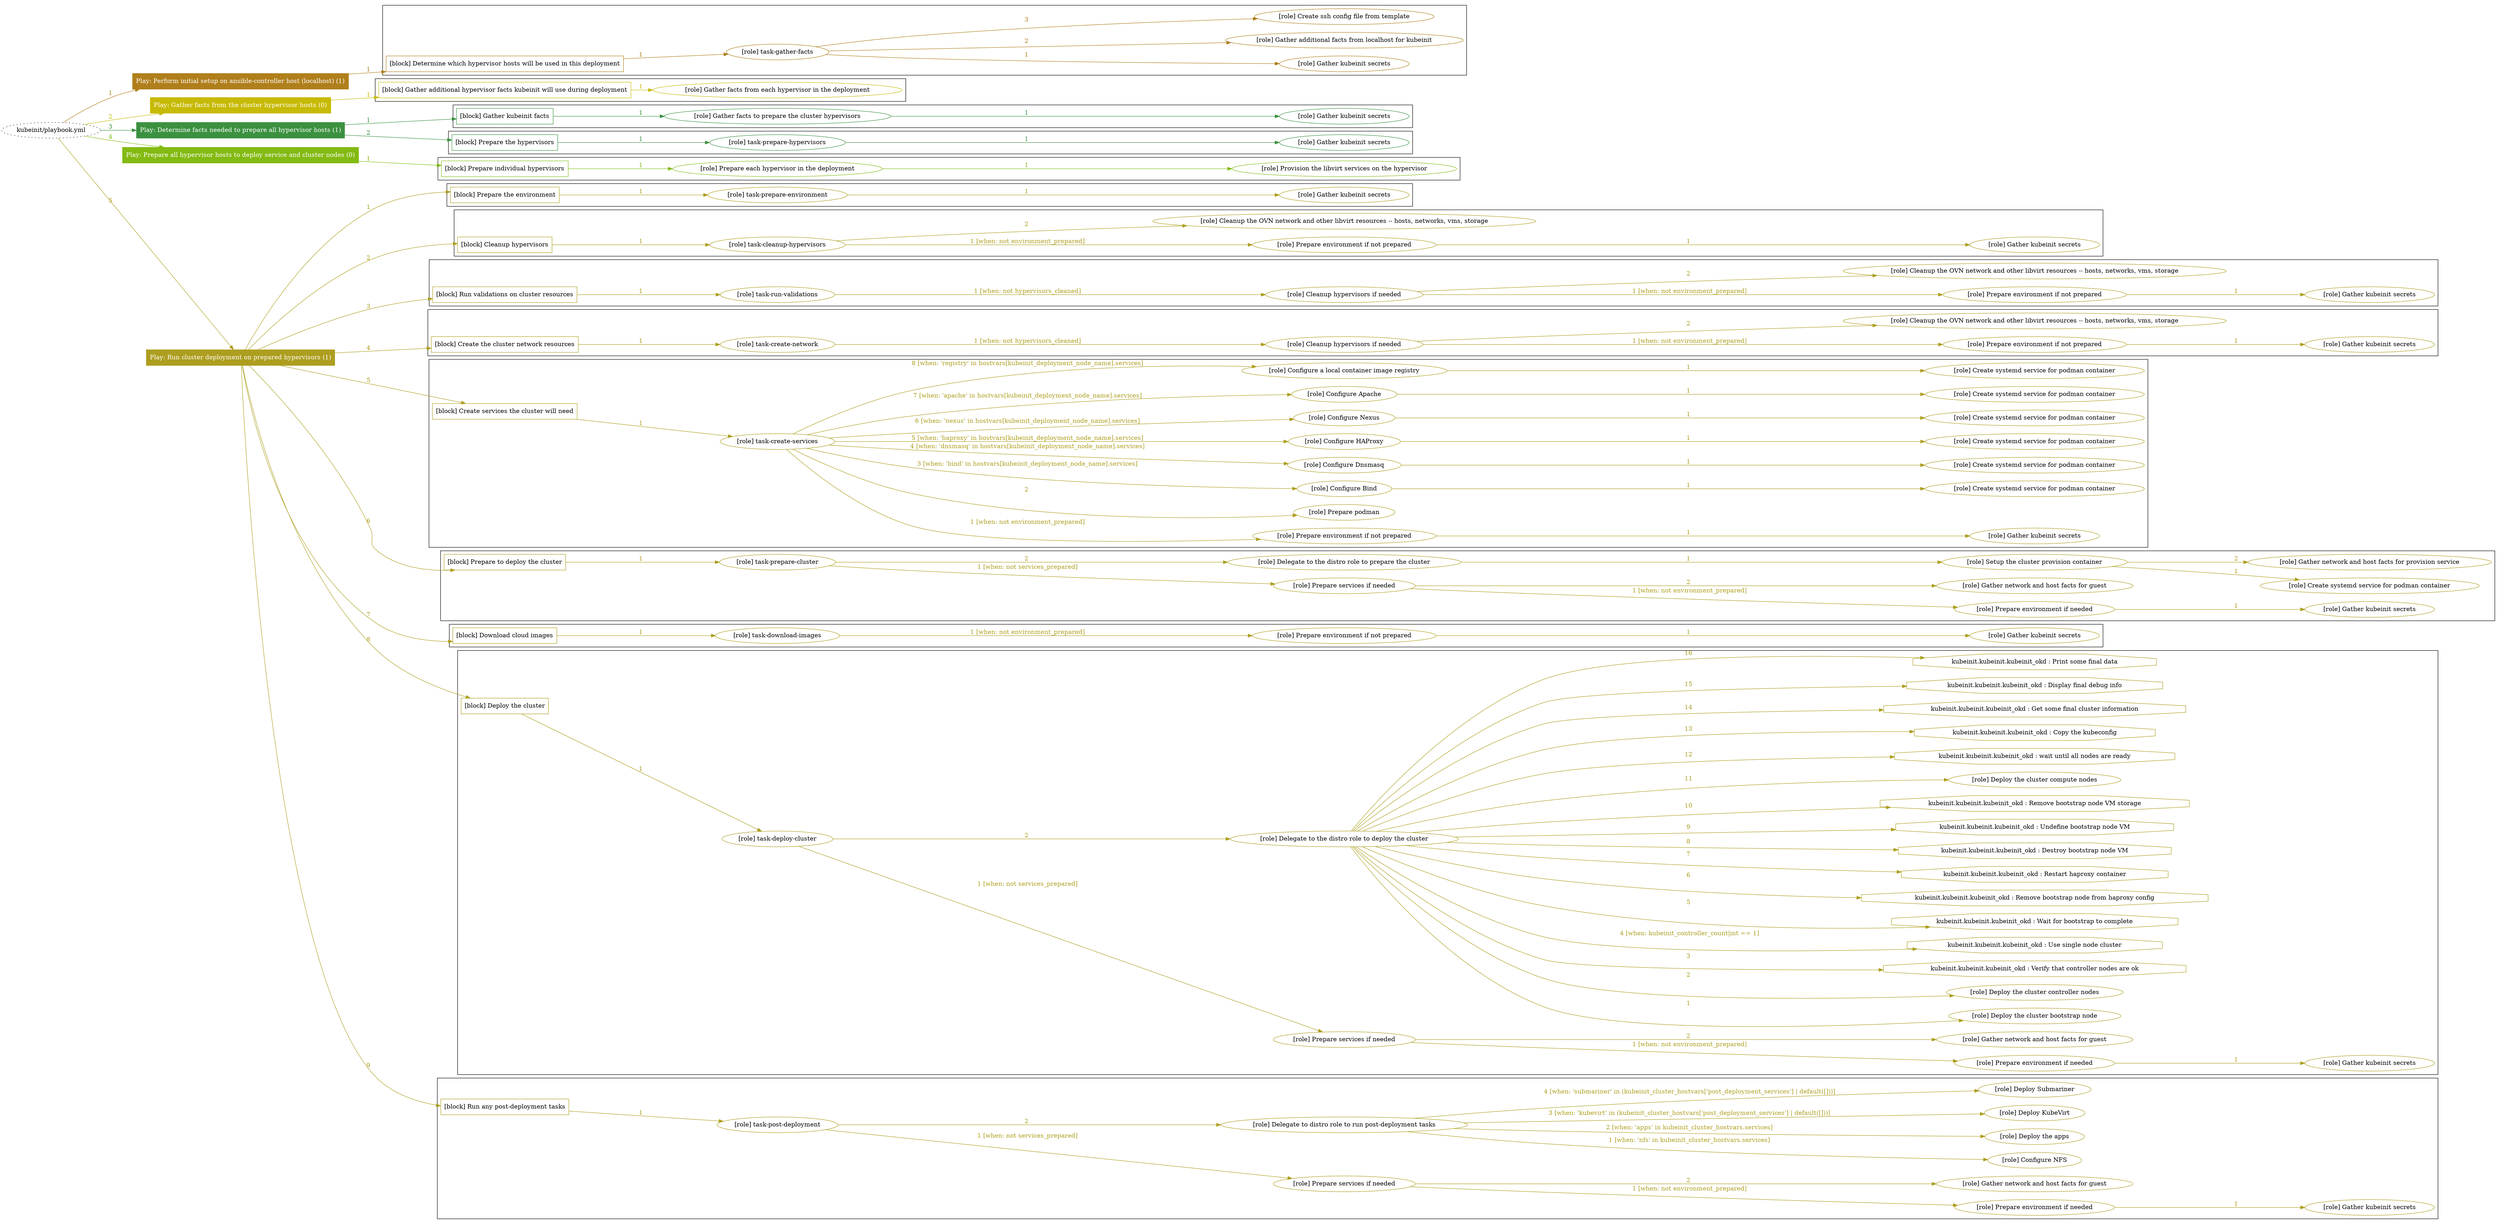 digraph {
	graph [concentrate=true ordering=in rankdir=LR ratio=fill]
	edge [esep=5 sep=10]
	"kubeinit/playbook.yml" [URL="/home/runner/work/kubeinit/kubeinit/kubeinit/playbook.yml" id=playbook_461f5d3c style=dotted]
	"kubeinit/playbook.yml" -> play_a4d8a224 [label="1 " color="#b07f1c" fontcolor="#b07f1c" id=edge_3ff03a58 labeltooltip="1 " tooltip="1 "]
	subgraph "Play: Perform initial setup on ansible-controller host (localhost) (1)" {
		play_a4d8a224 [label="Play: Perform initial setup on ansible-controller host (localhost) (1)" URL="/home/runner/work/kubeinit/kubeinit/kubeinit/playbook.yml" color="#b07f1c" fontcolor="#ffffff" id=play_a4d8a224 shape=box style=filled tooltip=localhost]
		play_a4d8a224 -> block_88eccb11 [label=1 color="#b07f1c" fontcolor="#b07f1c" id=edge_64c7312c labeltooltip=1 tooltip=1]
		subgraph cluster_block_88eccb11 {
			block_88eccb11 [label="[block] Determine which hypervisor hosts will be used in this deployment" URL="/home/runner/work/kubeinit/kubeinit/kubeinit/playbook.yml" color="#b07f1c" id=block_88eccb11 labeltooltip="Determine which hypervisor hosts will be used in this deployment" shape=box tooltip="Determine which hypervisor hosts will be used in this deployment"]
			block_88eccb11 -> role_6c376e50 [label="1 " color="#b07f1c" fontcolor="#b07f1c" id=edge_255980b1 labeltooltip="1 " tooltip="1 "]
			subgraph "task-gather-facts" {
				role_6c376e50 [label="[role] task-gather-facts" URL="/home/runner/work/kubeinit/kubeinit/kubeinit/playbook.yml" color="#b07f1c" id=role_6c376e50 tooltip="task-gather-facts"]
				role_6c376e50 -> role_556eb8bd [label="1 " color="#b07f1c" fontcolor="#b07f1c" id=edge_414ff0b5 labeltooltip="1 " tooltip="1 "]
				subgraph "Gather kubeinit secrets" {
					role_556eb8bd [label="[role] Gather kubeinit secrets" URL="/home/runner/.ansible/collections/ansible_collections/kubeinit/kubeinit/roles/kubeinit_prepare/tasks/build_hypervisors_group.yml" color="#b07f1c" id=role_556eb8bd tooltip="Gather kubeinit secrets"]
				}
				role_6c376e50 -> role_346a23bc [label="2 " color="#b07f1c" fontcolor="#b07f1c" id=edge_9a05416c labeltooltip="2 " tooltip="2 "]
				subgraph "Gather additional facts from localhost for kubeinit" {
					role_346a23bc [label="[role] Gather additional facts from localhost for kubeinit" URL="/home/runner/.ansible/collections/ansible_collections/kubeinit/kubeinit/roles/kubeinit_prepare/tasks/build_hypervisors_group.yml" color="#b07f1c" id=role_346a23bc tooltip="Gather additional facts from localhost for kubeinit"]
				}
				role_6c376e50 -> role_b3f0f8d2 [label="3 " color="#b07f1c" fontcolor="#b07f1c" id=edge_e70c3582 labeltooltip="3 " tooltip="3 "]
				subgraph "Create ssh config file from template" {
					role_b3f0f8d2 [label="[role] Create ssh config file from template" URL="/home/runner/.ansible/collections/ansible_collections/kubeinit/kubeinit/roles/kubeinit_prepare/tasks/build_hypervisors_group.yml" color="#b07f1c" id=role_b3f0f8d2 tooltip="Create ssh config file from template"]
				}
			}
		}
	}
	"kubeinit/playbook.yml" -> play_5a29ac24 [label="2 " color="#c7ba05" fontcolor="#c7ba05" id=edge_efead3b8 labeltooltip="2 " tooltip="2 "]
	subgraph "Play: Gather facts from the cluster hypervisor hosts (0)" {
		play_5a29ac24 [label="Play: Gather facts from the cluster hypervisor hosts (0)" URL="/home/runner/work/kubeinit/kubeinit/kubeinit/playbook.yml" color="#c7ba05" fontcolor="#ffffff" id=play_5a29ac24 shape=box style=filled tooltip="Play: Gather facts from the cluster hypervisor hosts (0)"]
		play_5a29ac24 -> block_ad444144 [label=1 color="#c7ba05" fontcolor="#c7ba05" id=edge_8a45e853 labeltooltip=1 tooltip=1]
		subgraph cluster_block_ad444144 {
			block_ad444144 [label="[block] Gather additional hypervisor facts kubeinit will use during deployment" URL="/home/runner/work/kubeinit/kubeinit/kubeinit/playbook.yml" color="#c7ba05" id=block_ad444144 labeltooltip="Gather additional hypervisor facts kubeinit will use during deployment" shape=box tooltip="Gather additional hypervisor facts kubeinit will use during deployment"]
			block_ad444144 -> role_46b9475b [label="1 " color="#c7ba05" fontcolor="#c7ba05" id=edge_f650d5a6 labeltooltip="1 " tooltip="1 "]
			subgraph "Gather facts from each hypervisor in the deployment" {
				role_46b9475b [label="[role] Gather facts from each hypervisor in the deployment" URL="/home/runner/work/kubeinit/kubeinit/kubeinit/playbook.yml" color="#c7ba05" id=role_46b9475b tooltip="Gather facts from each hypervisor in the deployment"]
			}
		}
	}
	"kubeinit/playbook.yml" -> play_4a801233 [label="3 " color="#3b9140" fontcolor="#3b9140" id=edge_f91e5d9f labeltooltip="3 " tooltip="3 "]
	subgraph "Play: Determine facts needed to prepare all hypervisor hosts (1)" {
		play_4a801233 [label="Play: Determine facts needed to prepare all hypervisor hosts (1)" URL="/home/runner/work/kubeinit/kubeinit/kubeinit/playbook.yml" color="#3b9140" fontcolor="#ffffff" id=play_4a801233 shape=box style=filled tooltip=localhost]
		play_4a801233 -> block_230e2cf9 [label=1 color="#3b9140" fontcolor="#3b9140" id=edge_7bfef733 labeltooltip=1 tooltip=1]
		subgraph cluster_block_230e2cf9 {
			block_230e2cf9 [label="[block] Gather kubeinit facts" URL="/home/runner/work/kubeinit/kubeinit/kubeinit/playbook.yml" color="#3b9140" id=block_230e2cf9 labeltooltip="Gather kubeinit facts" shape=box tooltip="Gather kubeinit facts"]
			block_230e2cf9 -> role_6fbcc22e [label="1 " color="#3b9140" fontcolor="#3b9140" id=edge_64cd33fd labeltooltip="1 " tooltip="1 "]
			subgraph "Gather facts to prepare the cluster hypervisors" {
				role_6fbcc22e [label="[role] Gather facts to prepare the cluster hypervisors" URL="/home/runner/work/kubeinit/kubeinit/kubeinit/playbook.yml" color="#3b9140" id=role_6fbcc22e tooltip="Gather facts to prepare the cluster hypervisors"]
				role_6fbcc22e -> role_46b5b55b [label="1 " color="#3b9140" fontcolor="#3b9140" id=edge_74a3f208 labeltooltip="1 " tooltip="1 "]
				subgraph "Gather kubeinit secrets" {
					role_46b5b55b [label="[role] Gather kubeinit secrets" URL="/home/runner/.ansible/collections/ansible_collections/kubeinit/kubeinit/roles/kubeinit_prepare/tasks/gather_kubeinit_facts.yml" color="#3b9140" id=role_46b5b55b tooltip="Gather kubeinit secrets"]
				}
			}
		}
		play_4a801233 -> block_361b6b8b [label=2 color="#3b9140" fontcolor="#3b9140" id=edge_c2db59ac labeltooltip=2 tooltip=2]
		subgraph cluster_block_361b6b8b {
			block_361b6b8b [label="[block] Prepare the hypervisors" URL="/home/runner/work/kubeinit/kubeinit/kubeinit/playbook.yml" color="#3b9140" id=block_361b6b8b labeltooltip="Prepare the hypervisors" shape=box tooltip="Prepare the hypervisors"]
			block_361b6b8b -> role_c9ee1247 [label="1 " color="#3b9140" fontcolor="#3b9140" id=edge_fe61b7a0 labeltooltip="1 " tooltip="1 "]
			subgraph "task-prepare-hypervisors" {
				role_c9ee1247 [label="[role] task-prepare-hypervisors" URL="/home/runner/work/kubeinit/kubeinit/kubeinit/playbook.yml" color="#3b9140" id=role_c9ee1247 tooltip="task-prepare-hypervisors"]
				role_c9ee1247 -> role_f4af7955 [label="1 " color="#3b9140" fontcolor="#3b9140" id=edge_d6045a90 labeltooltip="1 " tooltip="1 "]
				subgraph "Gather kubeinit secrets" {
					role_f4af7955 [label="[role] Gather kubeinit secrets" URL="/home/runner/.ansible/collections/ansible_collections/kubeinit/kubeinit/roles/kubeinit_prepare/tasks/gather_kubeinit_facts.yml" color="#3b9140" id=role_f4af7955 tooltip="Gather kubeinit secrets"]
				}
			}
		}
	}
	"kubeinit/playbook.yml" -> play_8ceb02ab [label="4 " color="#83ba12" fontcolor="#83ba12" id=edge_87adeb1a labeltooltip="4 " tooltip="4 "]
	subgraph "Play: Prepare all hypervisor hosts to deploy service and cluster nodes (0)" {
		play_8ceb02ab [label="Play: Prepare all hypervisor hosts to deploy service and cluster nodes (0)" URL="/home/runner/work/kubeinit/kubeinit/kubeinit/playbook.yml" color="#83ba12" fontcolor="#ffffff" id=play_8ceb02ab shape=box style=filled tooltip="Play: Prepare all hypervisor hosts to deploy service and cluster nodes (0)"]
		play_8ceb02ab -> block_c6a7770e [label=1 color="#83ba12" fontcolor="#83ba12" id=edge_7637eca4 labeltooltip=1 tooltip=1]
		subgraph cluster_block_c6a7770e {
			block_c6a7770e [label="[block] Prepare individual hypervisors" URL="/home/runner/work/kubeinit/kubeinit/kubeinit/playbook.yml" color="#83ba12" id=block_c6a7770e labeltooltip="Prepare individual hypervisors" shape=box tooltip="Prepare individual hypervisors"]
			block_c6a7770e -> role_c5d4e3f5 [label="1 " color="#83ba12" fontcolor="#83ba12" id=edge_f2753de9 labeltooltip="1 " tooltip="1 "]
			subgraph "Prepare each hypervisor in the deployment" {
				role_c5d4e3f5 [label="[role] Prepare each hypervisor in the deployment" URL="/home/runner/work/kubeinit/kubeinit/kubeinit/playbook.yml" color="#83ba12" id=role_c5d4e3f5 tooltip="Prepare each hypervisor in the deployment"]
				role_c5d4e3f5 -> role_38e77f56 [label="1 " color="#83ba12" fontcolor="#83ba12" id=edge_94d72b71 labeltooltip="1 " tooltip="1 "]
				subgraph "Provision the libvirt services on the hypervisor" {
					role_38e77f56 [label="[role] Provision the libvirt services on the hypervisor" URL="/home/runner/.ansible/collections/ansible_collections/kubeinit/kubeinit/roles/kubeinit_prepare/tasks/prepare_hypervisor.yml" color="#83ba12" id=role_38e77f56 tooltip="Provision the libvirt services on the hypervisor"]
				}
			}
		}
	}
	"kubeinit/playbook.yml" -> play_7e47e284 [label="5 " color="#ad9e1f" fontcolor="#ad9e1f" id=edge_dfdd2d95 labeltooltip="5 " tooltip="5 "]
	subgraph "Play: Run cluster deployment on prepared hypervisors (1)" {
		play_7e47e284 [label="Play: Run cluster deployment on prepared hypervisors (1)" URL="/home/runner/work/kubeinit/kubeinit/kubeinit/playbook.yml" color="#ad9e1f" fontcolor="#ffffff" id=play_7e47e284 shape=box style=filled tooltip=localhost]
		play_7e47e284 -> block_b3bb5fa7 [label=1 color="#ad9e1f" fontcolor="#ad9e1f" id=edge_38d9b2b8 labeltooltip=1 tooltip=1]
		subgraph cluster_block_b3bb5fa7 {
			block_b3bb5fa7 [label="[block] Prepare the environment" URL="/home/runner/work/kubeinit/kubeinit/kubeinit/playbook.yml" color="#ad9e1f" id=block_b3bb5fa7 labeltooltip="Prepare the environment" shape=box tooltip="Prepare the environment"]
			block_b3bb5fa7 -> role_01c49201 [label="1 " color="#ad9e1f" fontcolor="#ad9e1f" id=edge_078c3fa7 labeltooltip="1 " tooltip="1 "]
			subgraph "task-prepare-environment" {
				role_01c49201 [label="[role] task-prepare-environment" URL="/home/runner/work/kubeinit/kubeinit/kubeinit/playbook.yml" color="#ad9e1f" id=role_01c49201 tooltip="task-prepare-environment"]
				role_01c49201 -> role_b23f923c [label="1 " color="#ad9e1f" fontcolor="#ad9e1f" id=edge_44e5a6fb labeltooltip="1 " tooltip="1 "]
				subgraph "Gather kubeinit secrets" {
					role_b23f923c [label="[role] Gather kubeinit secrets" URL="/home/runner/.ansible/collections/ansible_collections/kubeinit/kubeinit/roles/kubeinit_prepare/tasks/gather_kubeinit_facts.yml" color="#ad9e1f" id=role_b23f923c tooltip="Gather kubeinit secrets"]
				}
			}
		}
		play_7e47e284 -> block_323f7d93 [label=2 color="#ad9e1f" fontcolor="#ad9e1f" id=edge_643c76ae labeltooltip=2 tooltip=2]
		subgraph cluster_block_323f7d93 {
			block_323f7d93 [label="[block] Cleanup hypervisors" URL="/home/runner/work/kubeinit/kubeinit/kubeinit/playbook.yml" color="#ad9e1f" id=block_323f7d93 labeltooltip="Cleanup hypervisors" shape=box tooltip="Cleanup hypervisors"]
			block_323f7d93 -> role_c8991bbb [label="1 " color="#ad9e1f" fontcolor="#ad9e1f" id=edge_e7a745b0 labeltooltip="1 " tooltip="1 "]
			subgraph "task-cleanup-hypervisors" {
				role_c8991bbb [label="[role] task-cleanup-hypervisors" URL="/home/runner/work/kubeinit/kubeinit/kubeinit/playbook.yml" color="#ad9e1f" id=role_c8991bbb tooltip="task-cleanup-hypervisors"]
				role_c8991bbb -> role_eef78071 [label="1 [when: not environment_prepared]" color="#ad9e1f" fontcolor="#ad9e1f" id=edge_3eaa21d0 labeltooltip="1 [when: not environment_prepared]" tooltip="1 [when: not environment_prepared]"]
				subgraph "Prepare environment if not prepared" {
					role_eef78071 [label="[role] Prepare environment if not prepared" URL="/home/runner/.ansible/collections/ansible_collections/kubeinit/kubeinit/roles/kubeinit_prepare/tasks/cleanup_hypervisors.yml" color="#ad9e1f" id=role_eef78071 tooltip="Prepare environment if not prepared"]
					role_eef78071 -> role_f5490519 [label="1 " color="#ad9e1f" fontcolor="#ad9e1f" id=edge_0a20800a labeltooltip="1 " tooltip="1 "]
					subgraph "Gather kubeinit secrets" {
						role_f5490519 [label="[role] Gather kubeinit secrets" URL="/home/runner/.ansible/collections/ansible_collections/kubeinit/kubeinit/roles/kubeinit_prepare/tasks/gather_kubeinit_facts.yml" color="#ad9e1f" id=role_f5490519 tooltip="Gather kubeinit secrets"]
					}
				}
				role_c8991bbb -> role_21fb80be [label="2 " color="#ad9e1f" fontcolor="#ad9e1f" id=edge_51879142 labeltooltip="2 " tooltip="2 "]
				subgraph "Cleanup the OVN network and other libvirt resources -- hosts, networks, vms, storage" {
					role_21fb80be [label="[role] Cleanup the OVN network and other libvirt resources -- hosts, networks, vms, storage" URL="/home/runner/.ansible/collections/ansible_collections/kubeinit/kubeinit/roles/kubeinit_prepare/tasks/cleanup_hypervisors.yml" color="#ad9e1f" id=role_21fb80be tooltip="Cleanup the OVN network and other libvirt resources -- hosts, networks, vms, storage"]
				}
			}
		}
		play_7e47e284 -> block_e5293dc2 [label=3 color="#ad9e1f" fontcolor="#ad9e1f" id=edge_22a000df labeltooltip=3 tooltip=3]
		subgraph cluster_block_e5293dc2 {
			block_e5293dc2 [label="[block] Run validations on cluster resources" URL="/home/runner/work/kubeinit/kubeinit/kubeinit/playbook.yml" color="#ad9e1f" id=block_e5293dc2 labeltooltip="Run validations on cluster resources" shape=box tooltip="Run validations on cluster resources"]
			block_e5293dc2 -> role_c3132534 [label="1 " color="#ad9e1f" fontcolor="#ad9e1f" id=edge_0a402d6e labeltooltip="1 " tooltip="1 "]
			subgraph "task-run-validations" {
				role_c3132534 [label="[role] task-run-validations" URL="/home/runner/work/kubeinit/kubeinit/kubeinit/playbook.yml" color="#ad9e1f" id=role_c3132534 tooltip="task-run-validations"]
				role_c3132534 -> role_bb1afea8 [label="1 [when: not hypervisors_cleaned]" color="#ad9e1f" fontcolor="#ad9e1f" id=edge_2da19a8c labeltooltip="1 [when: not hypervisors_cleaned]" tooltip="1 [when: not hypervisors_cleaned]"]
				subgraph "Cleanup hypervisors if needed" {
					role_bb1afea8 [label="[role] Cleanup hypervisors if needed" URL="/home/runner/.ansible/collections/ansible_collections/kubeinit/kubeinit/roles/kubeinit_validations/tasks/main.yml" color="#ad9e1f" id=role_bb1afea8 tooltip="Cleanup hypervisors if needed"]
					role_bb1afea8 -> role_d57a3b3b [label="1 [when: not environment_prepared]" color="#ad9e1f" fontcolor="#ad9e1f" id=edge_ff3c55f2 labeltooltip="1 [when: not environment_prepared]" tooltip="1 [when: not environment_prepared]"]
					subgraph "Prepare environment if not prepared" {
						role_d57a3b3b [label="[role] Prepare environment if not prepared" URL="/home/runner/.ansible/collections/ansible_collections/kubeinit/kubeinit/roles/kubeinit_prepare/tasks/cleanup_hypervisors.yml" color="#ad9e1f" id=role_d57a3b3b tooltip="Prepare environment if not prepared"]
						role_d57a3b3b -> role_6700bca2 [label="1 " color="#ad9e1f" fontcolor="#ad9e1f" id=edge_c3c0a0cb labeltooltip="1 " tooltip="1 "]
						subgraph "Gather kubeinit secrets" {
							role_6700bca2 [label="[role] Gather kubeinit secrets" URL="/home/runner/.ansible/collections/ansible_collections/kubeinit/kubeinit/roles/kubeinit_prepare/tasks/gather_kubeinit_facts.yml" color="#ad9e1f" id=role_6700bca2 tooltip="Gather kubeinit secrets"]
						}
					}
					role_bb1afea8 -> role_cfc4021a [label="2 " color="#ad9e1f" fontcolor="#ad9e1f" id=edge_62610126 labeltooltip="2 " tooltip="2 "]
					subgraph "Cleanup the OVN network and other libvirt resources -- hosts, networks, vms, storage" {
						role_cfc4021a [label="[role] Cleanup the OVN network and other libvirt resources -- hosts, networks, vms, storage" URL="/home/runner/.ansible/collections/ansible_collections/kubeinit/kubeinit/roles/kubeinit_prepare/tasks/cleanup_hypervisors.yml" color="#ad9e1f" id=role_cfc4021a tooltip="Cleanup the OVN network and other libvirt resources -- hosts, networks, vms, storage"]
					}
				}
			}
		}
		play_7e47e284 -> block_4004fe40 [label=4 color="#ad9e1f" fontcolor="#ad9e1f" id=edge_55bd109d labeltooltip=4 tooltip=4]
		subgraph cluster_block_4004fe40 {
			block_4004fe40 [label="[block] Create the cluster network resources" URL="/home/runner/work/kubeinit/kubeinit/kubeinit/playbook.yml" color="#ad9e1f" id=block_4004fe40 labeltooltip="Create the cluster network resources" shape=box tooltip="Create the cluster network resources"]
			block_4004fe40 -> role_7cdf9759 [label="1 " color="#ad9e1f" fontcolor="#ad9e1f" id=edge_1122a830 labeltooltip="1 " tooltip="1 "]
			subgraph "task-create-network" {
				role_7cdf9759 [label="[role] task-create-network" URL="/home/runner/work/kubeinit/kubeinit/kubeinit/playbook.yml" color="#ad9e1f" id=role_7cdf9759 tooltip="task-create-network"]
				role_7cdf9759 -> role_b9de97c3 [label="1 [when: not hypervisors_cleaned]" color="#ad9e1f" fontcolor="#ad9e1f" id=edge_21fb3fc3 labeltooltip="1 [when: not hypervisors_cleaned]" tooltip="1 [when: not hypervisors_cleaned]"]
				subgraph "Cleanup hypervisors if needed" {
					role_b9de97c3 [label="[role] Cleanup hypervisors if needed" URL="/home/runner/.ansible/collections/ansible_collections/kubeinit/kubeinit/roles/kubeinit_libvirt/tasks/create_network.yml" color="#ad9e1f" id=role_b9de97c3 tooltip="Cleanup hypervisors if needed"]
					role_b9de97c3 -> role_bf9ebef9 [label="1 [when: not environment_prepared]" color="#ad9e1f" fontcolor="#ad9e1f" id=edge_6c6ce9b8 labeltooltip="1 [when: not environment_prepared]" tooltip="1 [when: not environment_prepared]"]
					subgraph "Prepare environment if not prepared" {
						role_bf9ebef9 [label="[role] Prepare environment if not prepared" URL="/home/runner/.ansible/collections/ansible_collections/kubeinit/kubeinit/roles/kubeinit_prepare/tasks/cleanup_hypervisors.yml" color="#ad9e1f" id=role_bf9ebef9 tooltip="Prepare environment if not prepared"]
						role_bf9ebef9 -> role_70699b44 [label="1 " color="#ad9e1f" fontcolor="#ad9e1f" id=edge_f17b17a2 labeltooltip="1 " tooltip="1 "]
						subgraph "Gather kubeinit secrets" {
							role_70699b44 [label="[role] Gather kubeinit secrets" URL="/home/runner/.ansible/collections/ansible_collections/kubeinit/kubeinit/roles/kubeinit_prepare/tasks/gather_kubeinit_facts.yml" color="#ad9e1f" id=role_70699b44 tooltip="Gather kubeinit secrets"]
						}
					}
					role_b9de97c3 -> role_791741f6 [label="2 " color="#ad9e1f" fontcolor="#ad9e1f" id=edge_1a2c6173 labeltooltip="2 " tooltip="2 "]
					subgraph "Cleanup the OVN network and other libvirt resources -- hosts, networks, vms, storage" {
						role_791741f6 [label="[role] Cleanup the OVN network and other libvirt resources -- hosts, networks, vms, storage" URL="/home/runner/.ansible/collections/ansible_collections/kubeinit/kubeinit/roles/kubeinit_prepare/tasks/cleanup_hypervisors.yml" color="#ad9e1f" id=role_791741f6 tooltip="Cleanup the OVN network and other libvirt resources -- hosts, networks, vms, storage"]
					}
				}
			}
		}
		play_7e47e284 -> block_e1fbf4ee [label=5 color="#ad9e1f" fontcolor="#ad9e1f" id=edge_92cd8b8a labeltooltip=5 tooltip=5]
		subgraph cluster_block_e1fbf4ee {
			block_e1fbf4ee [label="[block] Create services the cluster will need" URL="/home/runner/work/kubeinit/kubeinit/kubeinit/playbook.yml" color="#ad9e1f" id=block_e1fbf4ee labeltooltip="Create services the cluster will need" shape=box tooltip="Create services the cluster will need"]
			block_e1fbf4ee -> role_661008be [label="1 " color="#ad9e1f" fontcolor="#ad9e1f" id=edge_ab51e64b labeltooltip="1 " tooltip="1 "]
			subgraph "task-create-services" {
				role_661008be [label="[role] task-create-services" URL="/home/runner/work/kubeinit/kubeinit/kubeinit/playbook.yml" color="#ad9e1f" id=role_661008be tooltip="task-create-services"]
				role_661008be -> role_c16fa106 [label="1 [when: not environment_prepared]" color="#ad9e1f" fontcolor="#ad9e1f" id=edge_ed024f0c labeltooltip="1 [when: not environment_prepared]" tooltip="1 [when: not environment_prepared]"]
				subgraph "Prepare environment if not prepared" {
					role_c16fa106 [label="[role] Prepare environment if not prepared" URL="/home/runner/.ansible/collections/ansible_collections/kubeinit/kubeinit/roles/kubeinit_services/tasks/main.yml" color="#ad9e1f" id=role_c16fa106 tooltip="Prepare environment if not prepared"]
					role_c16fa106 -> role_51a27799 [label="1 " color="#ad9e1f" fontcolor="#ad9e1f" id=edge_92bee30b labeltooltip="1 " tooltip="1 "]
					subgraph "Gather kubeinit secrets" {
						role_51a27799 [label="[role] Gather kubeinit secrets" URL="/home/runner/.ansible/collections/ansible_collections/kubeinit/kubeinit/roles/kubeinit_prepare/tasks/gather_kubeinit_facts.yml" color="#ad9e1f" id=role_51a27799 tooltip="Gather kubeinit secrets"]
					}
				}
				role_661008be -> role_3764456f [label="2 " color="#ad9e1f" fontcolor="#ad9e1f" id=edge_56edb04f labeltooltip="2 " tooltip="2 "]
				subgraph "Prepare podman" {
					role_3764456f [label="[role] Prepare podman" URL="/home/runner/.ansible/collections/ansible_collections/kubeinit/kubeinit/roles/kubeinit_services/tasks/00_create_service_pod.yml" color="#ad9e1f" id=role_3764456f tooltip="Prepare podman"]
				}
				role_661008be -> role_50c691c6 [label="3 [when: 'bind' in hostvars[kubeinit_deployment_node_name].services]" color="#ad9e1f" fontcolor="#ad9e1f" id=edge_67e076b6 labeltooltip="3 [when: 'bind' in hostvars[kubeinit_deployment_node_name].services]" tooltip="3 [when: 'bind' in hostvars[kubeinit_deployment_node_name].services]"]
				subgraph "Configure Bind" {
					role_50c691c6 [label="[role] Configure Bind" URL="/home/runner/.ansible/collections/ansible_collections/kubeinit/kubeinit/roles/kubeinit_services/tasks/start_services_containers.yml" color="#ad9e1f" id=role_50c691c6 tooltip="Configure Bind"]
					role_50c691c6 -> role_a3cb974f [label="1 " color="#ad9e1f" fontcolor="#ad9e1f" id=edge_4d97b869 labeltooltip="1 " tooltip="1 "]
					subgraph "Create systemd service for podman container" {
						role_a3cb974f [label="[role] Create systemd service for podman container" URL="/home/runner/.ansible/collections/ansible_collections/kubeinit/kubeinit/roles/kubeinit_bind/tasks/main.yml" color="#ad9e1f" id=role_a3cb974f tooltip="Create systemd service for podman container"]
					}
				}
				role_661008be -> role_0b19f0ba [label="4 [when: 'dnsmasq' in hostvars[kubeinit_deployment_node_name].services]" color="#ad9e1f" fontcolor="#ad9e1f" id=edge_13208238 labeltooltip="4 [when: 'dnsmasq' in hostvars[kubeinit_deployment_node_name].services]" tooltip="4 [when: 'dnsmasq' in hostvars[kubeinit_deployment_node_name].services]"]
				subgraph "Configure Dnsmasq" {
					role_0b19f0ba [label="[role] Configure Dnsmasq" URL="/home/runner/.ansible/collections/ansible_collections/kubeinit/kubeinit/roles/kubeinit_services/tasks/start_services_containers.yml" color="#ad9e1f" id=role_0b19f0ba tooltip="Configure Dnsmasq"]
					role_0b19f0ba -> role_c9409af6 [label="1 " color="#ad9e1f" fontcolor="#ad9e1f" id=edge_32edeedc labeltooltip="1 " tooltip="1 "]
					subgraph "Create systemd service for podman container" {
						role_c9409af6 [label="[role] Create systemd service for podman container" URL="/home/runner/.ansible/collections/ansible_collections/kubeinit/kubeinit/roles/kubeinit_dnsmasq/tasks/main.yml" color="#ad9e1f" id=role_c9409af6 tooltip="Create systemd service for podman container"]
					}
				}
				role_661008be -> role_7ebee54c [label="5 [when: 'haproxy' in hostvars[kubeinit_deployment_node_name].services]" color="#ad9e1f" fontcolor="#ad9e1f" id=edge_866ce741 labeltooltip="5 [when: 'haproxy' in hostvars[kubeinit_deployment_node_name].services]" tooltip="5 [when: 'haproxy' in hostvars[kubeinit_deployment_node_name].services]"]
				subgraph "Configure HAProxy" {
					role_7ebee54c [label="[role] Configure HAProxy" URL="/home/runner/.ansible/collections/ansible_collections/kubeinit/kubeinit/roles/kubeinit_services/tasks/start_services_containers.yml" color="#ad9e1f" id=role_7ebee54c tooltip="Configure HAProxy"]
					role_7ebee54c -> role_f9e34ca7 [label="1 " color="#ad9e1f" fontcolor="#ad9e1f" id=edge_df1af426 labeltooltip="1 " tooltip="1 "]
					subgraph "Create systemd service for podman container" {
						role_f9e34ca7 [label="[role] Create systemd service for podman container" URL="/home/runner/.ansible/collections/ansible_collections/kubeinit/kubeinit/roles/kubeinit_haproxy/tasks/main.yml" color="#ad9e1f" id=role_f9e34ca7 tooltip="Create systemd service for podman container"]
					}
				}
				role_661008be -> role_d3946295 [label="6 [when: 'nexus' in hostvars[kubeinit_deployment_node_name].services]" color="#ad9e1f" fontcolor="#ad9e1f" id=edge_7126856f labeltooltip="6 [when: 'nexus' in hostvars[kubeinit_deployment_node_name].services]" tooltip="6 [when: 'nexus' in hostvars[kubeinit_deployment_node_name].services]"]
				subgraph "Configure Nexus" {
					role_d3946295 [label="[role] Configure Nexus" URL="/home/runner/.ansible/collections/ansible_collections/kubeinit/kubeinit/roles/kubeinit_services/tasks/start_services_containers.yml" color="#ad9e1f" id=role_d3946295 tooltip="Configure Nexus"]
					role_d3946295 -> role_f7836ca7 [label="1 " color="#ad9e1f" fontcolor="#ad9e1f" id=edge_62fc7ace labeltooltip="1 " tooltip="1 "]
					subgraph "Create systemd service for podman container" {
						role_f7836ca7 [label="[role] Create systemd service for podman container" URL="/home/runner/.ansible/collections/ansible_collections/kubeinit/kubeinit/roles/kubeinit_nexus/tasks/main.yml" color="#ad9e1f" id=role_f7836ca7 tooltip="Create systemd service for podman container"]
					}
				}
				role_661008be -> role_60be393a [label="7 [when: 'apache' in hostvars[kubeinit_deployment_node_name].services]" color="#ad9e1f" fontcolor="#ad9e1f" id=edge_8c2c4f3b labeltooltip="7 [when: 'apache' in hostvars[kubeinit_deployment_node_name].services]" tooltip="7 [when: 'apache' in hostvars[kubeinit_deployment_node_name].services]"]
				subgraph "Configure Apache" {
					role_60be393a [label="[role] Configure Apache" URL="/home/runner/.ansible/collections/ansible_collections/kubeinit/kubeinit/roles/kubeinit_services/tasks/start_services_containers.yml" color="#ad9e1f" id=role_60be393a tooltip="Configure Apache"]
					role_60be393a -> role_db26fcb3 [label="1 " color="#ad9e1f" fontcolor="#ad9e1f" id=edge_72d9ed0a labeltooltip="1 " tooltip="1 "]
					subgraph "Create systemd service for podman container" {
						role_db26fcb3 [label="[role] Create systemd service for podman container" URL="/home/runner/.ansible/collections/ansible_collections/kubeinit/kubeinit/roles/kubeinit_apache/tasks/main.yml" color="#ad9e1f" id=role_db26fcb3 tooltip="Create systemd service for podman container"]
					}
				}
				role_661008be -> role_5055cfb8 [label="8 [when: 'registry' in hostvars[kubeinit_deployment_node_name].services]" color="#ad9e1f" fontcolor="#ad9e1f" id=edge_8e2bec94 labeltooltip="8 [when: 'registry' in hostvars[kubeinit_deployment_node_name].services]" tooltip="8 [when: 'registry' in hostvars[kubeinit_deployment_node_name].services]"]
				subgraph "Configure a local container image registry" {
					role_5055cfb8 [label="[role] Configure a local container image registry" URL="/home/runner/.ansible/collections/ansible_collections/kubeinit/kubeinit/roles/kubeinit_services/tasks/start_services_containers.yml" color="#ad9e1f" id=role_5055cfb8 tooltip="Configure a local container image registry"]
					role_5055cfb8 -> role_49dfed89 [label="1 " color="#ad9e1f" fontcolor="#ad9e1f" id=edge_413fb847 labeltooltip="1 " tooltip="1 "]
					subgraph "Create systemd service for podman container" {
						role_49dfed89 [label="[role] Create systemd service for podman container" URL="/home/runner/.ansible/collections/ansible_collections/kubeinit/kubeinit/roles/kubeinit_registry/tasks/main.yml" color="#ad9e1f" id=role_49dfed89 tooltip="Create systemd service for podman container"]
					}
				}
			}
		}
		play_7e47e284 -> block_6407b82e [label=6 color="#ad9e1f" fontcolor="#ad9e1f" id=edge_1cb09a29 labeltooltip=6 tooltip=6]
		subgraph cluster_block_6407b82e {
			block_6407b82e [label="[block] Prepare to deploy the cluster" URL="/home/runner/work/kubeinit/kubeinit/kubeinit/playbook.yml" color="#ad9e1f" id=block_6407b82e labeltooltip="Prepare to deploy the cluster" shape=box tooltip="Prepare to deploy the cluster"]
			block_6407b82e -> role_8fdc2875 [label="1 " color="#ad9e1f" fontcolor="#ad9e1f" id=edge_b27c3a7d labeltooltip="1 " tooltip="1 "]
			subgraph "task-prepare-cluster" {
				role_8fdc2875 [label="[role] task-prepare-cluster" URL="/home/runner/work/kubeinit/kubeinit/kubeinit/playbook.yml" color="#ad9e1f" id=role_8fdc2875 tooltip="task-prepare-cluster"]
				role_8fdc2875 -> role_79f71c12 [label="1 [when: not services_prepared]" color="#ad9e1f" fontcolor="#ad9e1f" id=edge_7bc6331d labeltooltip="1 [when: not services_prepared]" tooltip="1 [when: not services_prepared]"]
				subgraph "Prepare services if needed" {
					role_79f71c12 [label="[role] Prepare services if needed" URL="/home/runner/.ansible/collections/ansible_collections/kubeinit/kubeinit/roles/kubeinit_prepare/tasks/prepare_cluster.yml" color="#ad9e1f" id=role_79f71c12 tooltip="Prepare services if needed"]
					role_79f71c12 -> role_3d774329 [label="1 [when: not environment_prepared]" color="#ad9e1f" fontcolor="#ad9e1f" id=edge_02487b77 labeltooltip="1 [when: not environment_prepared]" tooltip="1 [when: not environment_prepared]"]
					subgraph "Prepare environment if needed" {
						role_3d774329 [label="[role] Prepare environment if needed" URL="/home/runner/.ansible/collections/ansible_collections/kubeinit/kubeinit/roles/kubeinit_services/tasks/prepare_services.yml" color="#ad9e1f" id=role_3d774329 tooltip="Prepare environment if needed"]
						role_3d774329 -> role_767ff77e [label="1 " color="#ad9e1f" fontcolor="#ad9e1f" id=edge_1cbb0efc labeltooltip="1 " tooltip="1 "]
						subgraph "Gather kubeinit secrets" {
							role_767ff77e [label="[role] Gather kubeinit secrets" URL="/home/runner/.ansible/collections/ansible_collections/kubeinit/kubeinit/roles/kubeinit_prepare/tasks/gather_kubeinit_facts.yml" color="#ad9e1f" id=role_767ff77e tooltip="Gather kubeinit secrets"]
						}
					}
					role_79f71c12 -> role_e2ea149e [label="2 " color="#ad9e1f" fontcolor="#ad9e1f" id=edge_e48b7aab labeltooltip="2 " tooltip="2 "]
					subgraph "Gather network and host facts for guest" {
						role_e2ea149e [label="[role] Gather network and host facts for guest" URL="/home/runner/.ansible/collections/ansible_collections/kubeinit/kubeinit/roles/kubeinit_services/tasks/prepare_services.yml" color="#ad9e1f" id=role_e2ea149e tooltip="Gather network and host facts for guest"]
					}
				}
				role_8fdc2875 -> role_5b9ffa20 [label="2 " color="#ad9e1f" fontcolor="#ad9e1f" id=edge_c1b1dd11 labeltooltip="2 " tooltip="2 "]
				subgraph "Delegate to the distro role to prepare the cluster" {
					role_5b9ffa20 [label="[role] Delegate to the distro role to prepare the cluster" URL="/home/runner/.ansible/collections/ansible_collections/kubeinit/kubeinit/roles/kubeinit_prepare/tasks/prepare_cluster.yml" color="#ad9e1f" id=role_5b9ffa20 tooltip="Delegate to the distro role to prepare the cluster"]
					role_5b9ffa20 -> role_2b856b70 [label="1 " color="#ad9e1f" fontcolor="#ad9e1f" id=edge_9aed128c labeltooltip="1 " tooltip="1 "]
					subgraph "Setup the cluster provision container" {
						role_2b856b70 [label="[role] Setup the cluster provision container" URL="/home/runner/.ansible/collections/ansible_collections/kubeinit/kubeinit/roles/kubeinit_okd/tasks/prepare_cluster.yml" color="#ad9e1f" id=role_2b856b70 tooltip="Setup the cluster provision container"]
						role_2b856b70 -> role_ac5de208 [label="1 " color="#ad9e1f" fontcolor="#ad9e1f" id=edge_a4110c4d labeltooltip="1 " tooltip="1 "]
						subgraph "Create systemd service for podman container" {
							role_ac5de208 [label="[role] Create systemd service for podman container" URL="/home/runner/.ansible/collections/ansible_collections/kubeinit/kubeinit/roles/kubeinit_services/tasks/create_provision_container.yml" color="#ad9e1f" id=role_ac5de208 tooltip="Create systemd service for podman container"]
						}
						role_2b856b70 -> role_6dac61bd [label="2 " color="#ad9e1f" fontcolor="#ad9e1f" id=edge_a1da588f labeltooltip="2 " tooltip="2 "]
						subgraph "Gather network and host facts for provision service" {
							role_6dac61bd [label="[role] Gather network and host facts for provision service" URL="/home/runner/.ansible/collections/ansible_collections/kubeinit/kubeinit/roles/kubeinit_services/tasks/create_provision_container.yml" color="#ad9e1f" id=role_6dac61bd tooltip="Gather network and host facts for provision service"]
						}
					}
				}
			}
		}
		play_7e47e284 -> block_157879de [label=7 color="#ad9e1f" fontcolor="#ad9e1f" id=edge_fdd94bb5 labeltooltip=7 tooltip=7]
		subgraph cluster_block_157879de {
			block_157879de [label="[block] Download cloud images" URL="/home/runner/work/kubeinit/kubeinit/kubeinit/playbook.yml" color="#ad9e1f" id=block_157879de labeltooltip="Download cloud images" shape=box tooltip="Download cloud images"]
			block_157879de -> role_2787ed95 [label="1 " color="#ad9e1f" fontcolor="#ad9e1f" id=edge_7e5c38cb labeltooltip="1 " tooltip="1 "]
			subgraph "task-download-images" {
				role_2787ed95 [label="[role] task-download-images" URL="/home/runner/work/kubeinit/kubeinit/kubeinit/playbook.yml" color="#ad9e1f" id=role_2787ed95 tooltip="task-download-images"]
				role_2787ed95 -> role_5433ee8e [label="1 [when: not environment_prepared]" color="#ad9e1f" fontcolor="#ad9e1f" id=edge_969f4983 labeltooltip="1 [when: not environment_prepared]" tooltip="1 [when: not environment_prepared]"]
				subgraph "Prepare environment if not prepared" {
					role_5433ee8e [label="[role] Prepare environment if not prepared" URL="/home/runner/.ansible/collections/ansible_collections/kubeinit/kubeinit/roles/kubeinit_libvirt/tasks/download_cloud_images.yml" color="#ad9e1f" id=role_5433ee8e tooltip="Prepare environment if not prepared"]
					role_5433ee8e -> role_59eda6e4 [label="1 " color="#ad9e1f" fontcolor="#ad9e1f" id=edge_03862462 labeltooltip="1 " tooltip="1 "]
					subgraph "Gather kubeinit secrets" {
						role_59eda6e4 [label="[role] Gather kubeinit secrets" URL="/home/runner/.ansible/collections/ansible_collections/kubeinit/kubeinit/roles/kubeinit_prepare/tasks/gather_kubeinit_facts.yml" color="#ad9e1f" id=role_59eda6e4 tooltip="Gather kubeinit secrets"]
					}
				}
			}
		}
		play_7e47e284 -> block_646b53d8 [label=8 color="#ad9e1f" fontcolor="#ad9e1f" id=edge_5c0ac517 labeltooltip=8 tooltip=8]
		subgraph cluster_block_646b53d8 {
			block_646b53d8 [label="[block] Deploy the cluster" URL="/home/runner/work/kubeinit/kubeinit/kubeinit/playbook.yml" color="#ad9e1f" id=block_646b53d8 labeltooltip="Deploy the cluster" shape=box tooltip="Deploy the cluster"]
			block_646b53d8 -> role_18bd16e3 [label="1 " color="#ad9e1f" fontcolor="#ad9e1f" id=edge_248e776c labeltooltip="1 " tooltip="1 "]
			subgraph "task-deploy-cluster" {
				role_18bd16e3 [label="[role] task-deploy-cluster" URL="/home/runner/work/kubeinit/kubeinit/kubeinit/playbook.yml" color="#ad9e1f" id=role_18bd16e3 tooltip="task-deploy-cluster"]
				role_18bd16e3 -> role_6dd65224 [label="1 [when: not services_prepared]" color="#ad9e1f" fontcolor="#ad9e1f" id=edge_485fa214 labeltooltip="1 [when: not services_prepared]" tooltip="1 [when: not services_prepared]"]
				subgraph "Prepare services if needed" {
					role_6dd65224 [label="[role] Prepare services if needed" URL="/home/runner/.ansible/collections/ansible_collections/kubeinit/kubeinit/roles/kubeinit_prepare/tasks/deploy_cluster.yml" color="#ad9e1f" id=role_6dd65224 tooltip="Prepare services if needed"]
					role_6dd65224 -> role_fe61c829 [label="1 [when: not environment_prepared]" color="#ad9e1f" fontcolor="#ad9e1f" id=edge_95569129 labeltooltip="1 [when: not environment_prepared]" tooltip="1 [when: not environment_prepared]"]
					subgraph "Prepare environment if needed" {
						role_fe61c829 [label="[role] Prepare environment if needed" URL="/home/runner/.ansible/collections/ansible_collections/kubeinit/kubeinit/roles/kubeinit_services/tasks/prepare_services.yml" color="#ad9e1f" id=role_fe61c829 tooltip="Prepare environment if needed"]
						role_fe61c829 -> role_e7819710 [label="1 " color="#ad9e1f" fontcolor="#ad9e1f" id=edge_862d7605 labeltooltip="1 " tooltip="1 "]
						subgraph "Gather kubeinit secrets" {
							role_e7819710 [label="[role] Gather kubeinit secrets" URL="/home/runner/.ansible/collections/ansible_collections/kubeinit/kubeinit/roles/kubeinit_prepare/tasks/gather_kubeinit_facts.yml" color="#ad9e1f" id=role_e7819710 tooltip="Gather kubeinit secrets"]
						}
					}
					role_6dd65224 -> role_1977038c [label="2 " color="#ad9e1f" fontcolor="#ad9e1f" id=edge_eb441eae labeltooltip="2 " tooltip="2 "]
					subgraph "Gather network and host facts for guest" {
						role_1977038c [label="[role] Gather network and host facts for guest" URL="/home/runner/.ansible/collections/ansible_collections/kubeinit/kubeinit/roles/kubeinit_services/tasks/prepare_services.yml" color="#ad9e1f" id=role_1977038c tooltip="Gather network and host facts for guest"]
					}
				}
				role_18bd16e3 -> role_79da6984 [label="2 " color="#ad9e1f" fontcolor="#ad9e1f" id=edge_cd5f61c8 labeltooltip="2 " tooltip="2 "]
				subgraph "Delegate to the distro role to deploy the cluster" {
					role_79da6984 [label="[role] Delegate to the distro role to deploy the cluster" URL="/home/runner/.ansible/collections/ansible_collections/kubeinit/kubeinit/roles/kubeinit_prepare/tasks/deploy_cluster.yml" color="#ad9e1f" id=role_79da6984 tooltip="Delegate to the distro role to deploy the cluster"]
					role_79da6984 -> role_36a8fe25 [label="1 " color="#ad9e1f" fontcolor="#ad9e1f" id=edge_d7624456 labeltooltip="1 " tooltip="1 "]
					subgraph "Deploy the cluster bootstrap node" {
						role_36a8fe25 [label="[role] Deploy the cluster bootstrap node" URL="/home/runner/.ansible/collections/ansible_collections/kubeinit/kubeinit/roles/kubeinit_okd/tasks/main.yml" color="#ad9e1f" id=role_36a8fe25 tooltip="Deploy the cluster bootstrap node"]
					}
					role_79da6984 -> role_54e5c5e6 [label="2 " color="#ad9e1f" fontcolor="#ad9e1f" id=edge_d1675e1a labeltooltip="2 " tooltip="2 "]
					subgraph "Deploy the cluster controller nodes" {
						role_54e5c5e6 [label="[role] Deploy the cluster controller nodes" URL="/home/runner/.ansible/collections/ansible_collections/kubeinit/kubeinit/roles/kubeinit_okd/tasks/main.yml" color="#ad9e1f" id=role_54e5c5e6 tooltip="Deploy the cluster controller nodes"]
					}
					task_1199fcdb [label="kubeinit.kubeinit.kubeinit_okd : Verify that controller nodes are ok" URL="/home/runner/.ansible/collections/ansible_collections/kubeinit/kubeinit/roles/kubeinit_okd/tasks/main.yml" color="#ad9e1f" id=task_1199fcdb shape=octagon tooltip="kubeinit.kubeinit.kubeinit_okd : Verify that controller nodes are ok"]
					role_79da6984 -> task_1199fcdb [label="3 " color="#ad9e1f" fontcolor="#ad9e1f" id=edge_a99cc922 labeltooltip="3 " tooltip="3 "]
					task_d1a1221c [label="kubeinit.kubeinit.kubeinit_okd : Use single node cluster" URL="/home/runner/.ansible/collections/ansible_collections/kubeinit/kubeinit/roles/kubeinit_okd/tasks/main.yml" color="#ad9e1f" id=task_d1a1221c shape=octagon tooltip="kubeinit.kubeinit.kubeinit_okd : Use single node cluster"]
					role_79da6984 -> task_d1a1221c [label="4 [when: kubeinit_controller_count|int == 1]" color="#ad9e1f" fontcolor="#ad9e1f" id=edge_41a3c96a labeltooltip="4 [when: kubeinit_controller_count|int == 1]" tooltip="4 [when: kubeinit_controller_count|int == 1]"]
					task_d2fbd792 [label="kubeinit.kubeinit.kubeinit_okd : Wait for bootstrap to complete" URL="/home/runner/.ansible/collections/ansible_collections/kubeinit/kubeinit/roles/kubeinit_okd/tasks/main.yml" color="#ad9e1f" id=task_d2fbd792 shape=octagon tooltip="kubeinit.kubeinit.kubeinit_okd : Wait for bootstrap to complete"]
					role_79da6984 -> task_d2fbd792 [label="5 " color="#ad9e1f" fontcolor="#ad9e1f" id=edge_c8d460b0 labeltooltip="5 " tooltip="5 "]
					task_fc655485 [label="kubeinit.kubeinit.kubeinit_okd : Remove bootstrap node from haproxy config" URL="/home/runner/.ansible/collections/ansible_collections/kubeinit/kubeinit/roles/kubeinit_okd/tasks/main.yml" color="#ad9e1f" id=task_fc655485 shape=octagon tooltip="kubeinit.kubeinit.kubeinit_okd : Remove bootstrap node from haproxy config"]
					role_79da6984 -> task_fc655485 [label="6 " color="#ad9e1f" fontcolor="#ad9e1f" id=edge_8b6b5fcd labeltooltip="6 " tooltip="6 "]
					task_be0a35f9 [label="kubeinit.kubeinit.kubeinit_okd : Restart haproxy container" URL="/home/runner/.ansible/collections/ansible_collections/kubeinit/kubeinit/roles/kubeinit_okd/tasks/main.yml" color="#ad9e1f" id=task_be0a35f9 shape=octagon tooltip="kubeinit.kubeinit.kubeinit_okd : Restart haproxy container"]
					role_79da6984 -> task_be0a35f9 [label="7 " color="#ad9e1f" fontcolor="#ad9e1f" id=edge_26b7c15a labeltooltip="7 " tooltip="7 "]
					task_a0d4c7e1 [label="kubeinit.kubeinit.kubeinit_okd : Destroy bootstrap node VM" URL="/home/runner/.ansible/collections/ansible_collections/kubeinit/kubeinit/roles/kubeinit_okd/tasks/main.yml" color="#ad9e1f" id=task_a0d4c7e1 shape=octagon tooltip="kubeinit.kubeinit.kubeinit_okd : Destroy bootstrap node VM"]
					role_79da6984 -> task_a0d4c7e1 [label="8 " color="#ad9e1f" fontcolor="#ad9e1f" id=edge_a2669c66 labeltooltip="8 " tooltip="8 "]
					task_fedc2730 [label="kubeinit.kubeinit.kubeinit_okd : Undefine bootstrap node VM" URL="/home/runner/.ansible/collections/ansible_collections/kubeinit/kubeinit/roles/kubeinit_okd/tasks/main.yml" color="#ad9e1f" id=task_fedc2730 shape=octagon tooltip="kubeinit.kubeinit.kubeinit_okd : Undefine bootstrap node VM"]
					role_79da6984 -> task_fedc2730 [label="9 " color="#ad9e1f" fontcolor="#ad9e1f" id=edge_cb2e1974 labeltooltip="9 " tooltip="9 "]
					task_20d97607 [label="kubeinit.kubeinit.kubeinit_okd : Remove bootstrap node VM storage" URL="/home/runner/.ansible/collections/ansible_collections/kubeinit/kubeinit/roles/kubeinit_okd/tasks/main.yml" color="#ad9e1f" id=task_20d97607 shape=octagon tooltip="kubeinit.kubeinit.kubeinit_okd : Remove bootstrap node VM storage"]
					role_79da6984 -> task_20d97607 [label="10 " color="#ad9e1f" fontcolor="#ad9e1f" id=edge_75278455 labeltooltip="10 " tooltip="10 "]
					role_79da6984 -> role_781058be [label="11 " color="#ad9e1f" fontcolor="#ad9e1f" id=edge_9d215c99 labeltooltip="11 " tooltip="11 "]
					subgraph "Deploy the cluster compute nodes" {
						role_781058be [label="[role] Deploy the cluster compute nodes" URL="/home/runner/.ansible/collections/ansible_collections/kubeinit/kubeinit/roles/kubeinit_okd/tasks/main.yml" color="#ad9e1f" id=role_781058be tooltip="Deploy the cluster compute nodes"]
					}
					task_2f120b5b [label="kubeinit.kubeinit.kubeinit_okd : wait until all nodes are ready" URL="/home/runner/.ansible/collections/ansible_collections/kubeinit/kubeinit/roles/kubeinit_okd/tasks/main.yml" color="#ad9e1f" id=task_2f120b5b shape=octagon tooltip="kubeinit.kubeinit.kubeinit_okd : wait until all nodes are ready"]
					role_79da6984 -> task_2f120b5b [label="12 " color="#ad9e1f" fontcolor="#ad9e1f" id=edge_f3a6f810 labeltooltip="12 " tooltip="12 "]
					task_31b1ae5e [label="kubeinit.kubeinit.kubeinit_okd : Copy the kubeconfig" URL="/home/runner/.ansible/collections/ansible_collections/kubeinit/kubeinit/roles/kubeinit_okd/tasks/main.yml" color="#ad9e1f" id=task_31b1ae5e shape=octagon tooltip="kubeinit.kubeinit.kubeinit_okd : Copy the kubeconfig"]
					role_79da6984 -> task_31b1ae5e [label="13 " color="#ad9e1f" fontcolor="#ad9e1f" id=edge_a77e2bdf labeltooltip="13 " tooltip="13 "]
					task_6dce9f6f [label="kubeinit.kubeinit.kubeinit_okd : Get some final cluster information" URL="/home/runner/.ansible/collections/ansible_collections/kubeinit/kubeinit/roles/kubeinit_okd/tasks/main.yml" color="#ad9e1f" id=task_6dce9f6f shape=octagon tooltip="kubeinit.kubeinit.kubeinit_okd : Get some final cluster information"]
					role_79da6984 -> task_6dce9f6f [label="14 " color="#ad9e1f" fontcolor="#ad9e1f" id=edge_3ed71f04 labeltooltip="14 " tooltip="14 "]
					task_42e714c6 [label="kubeinit.kubeinit.kubeinit_okd : Display final debug info" URL="/home/runner/.ansible/collections/ansible_collections/kubeinit/kubeinit/roles/kubeinit_okd/tasks/main.yml" color="#ad9e1f" id=task_42e714c6 shape=octagon tooltip="kubeinit.kubeinit.kubeinit_okd : Display final debug info"]
					role_79da6984 -> task_42e714c6 [label="15 " color="#ad9e1f" fontcolor="#ad9e1f" id=edge_a299ddb6 labeltooltip="15 " tooltip="15 "]
					task_df3f8c9e [label="kubeinit.kubeinit.kubeinit_okd : Print some final data" URL="/home/runner/.ansible/collections/ansible_collections/kubeinit/kubeinit/roles/kubeinit_okd/tasks/main.yml" color="#ad9e1f" id=task_df3f8c9e shape=octagon tooltip="kubeinit.kubeinit.kubeinit_okd : Print some final data"]
					role_79da6984 -> task_df3f8c9e [label="16 " color="#ad9e1f" fontcolor="#ad9e1f" id=edge_7dc21a8e labeltooltip="16 " tooltip="16 "]
				}
			}
		}
		play_7e47e284 -> block_28fdf763 [label=9 color="#ad9e1f" fontcolor="#ad9e1f" id=edge_02b2bb86 labeltooltip=9 tooltip=9]
		subgraph cluster_block_28fdf763 {
			block_28fdf763 [label="[block] Run any post-deployment tasks" URL="/home/runner/work/kubeinit/kubeinit/kubeinit/playbook.yml" color="#ad9e1f" id=block_28fdf763 labeltooltip="Run any post-deployment tasks" shape=box tooltip="Run any post-deployment tasks"]
			block_28fdf763 -> role_96aca0fa [label="1 " color="#ad9e1f" fontcolor="#ad9e1f" id=edge_8154ea7e labeltooltip="1 " tooltip="1 "]
			subgraph "task-post-deployment" {
				role_96aca0fa [label="[role] task-post-deployment" URL="/home/runner/work/kubeinit/kubeinit/kubeinit/playbook.yml" color="#ad9e1f" id=role_96aca0fa tooltip="task-post-deployment"]
				role_96aca0fa -> role_89f84b3c [label="1 [when: not services_prepared]" color="#ad9e1f" fontcolor="#ad9e1f" id=edge_a72eda97 labeltooltip="1 [when: not services_prepared]" tooltip="1 [when: not services_prepared]"]
				subgraph "Prepare services if needed" {
					role_89f84b3c [label="[role] Prepare services if needed" URL="/home/runner/.ansible/collections/ansible_collections/kubeinit/kubeinit/roles/kubeinit_prepare/tasks/post_deployment.yml" color="#ad9e1f" id=role_89f84b3c tooltip="Prepare services if needed"]
					role_89f84b3c -> role_368f7d09 [label="1 [when: not environment_prepared]" color="#ad9e1f" fontcolor="#ad9e1f" id=edge_67539415 labeltooltip="1 [when: not environment_prepared]" tooltip="1 [when: not environment_prepared]"]
					subgraph "Prepare environment if needed" {
						role_368f7d09 [label="[role] Prepare environment if needed" URL="/home/runner/.ansible/collections/ansible_collections/kubeinit/kubeinit/roles/kubeinit_services/tasks/prepare_services.yml" color="#ad9e1f" id=role_368f7d09 tooltip="Prepare environment if needed"]
						role_368f7d09 -> role_8da8950a [label="1 " color="#ad9e1f" fontcolor="#ad9e1f" id=edge_33e69470 labeltooltip="1 " tooltip="1 "]
						subgraph "Gather kubeinit secrets" {
							role_8da8950a [label="[role] Gather kubeinit secrets" URL="/home/runner/.ansible/collections/ansible_collections/kubeinit/kubeinit/roles/kubeinit_prepare/tasks/gather_kubeinit_facts.yml" color="#ad9e1f" id=role_8da8950a tooltip="Gather kubeinit secrets"]
						}
					}
					role_89f84b3c -> role_bed22dc3 [label="2 " color="#ad9e1f" fontcolor="#ad9e1f" id=edge_74cc07da labeltooltip="2 " tooltip="2 "]
					subgraph "Gather network and host facts for guest" {
						role_bed22dc3 [label="[role] Gather network and host facts for guest" URL="/home/runner/.ansible/collections/ansible_collections/kubeinit/kubeinit/roles/kubeinit_services/tasks/prepare_services.yml" color="#ad9e1f" id=role_bed22dc3 tooltip="Gather network and host facts for guest"]
					}
				}
				role_96aca0fa -> role_dfcdd73b [label="2 " color="#ad9e1f" fontcolor="#ad9e1f" id=edge_2dd30318 labeltooltip="2 " tooltip="2 "]
				subgraph "Delegate to distro role to run post-deployment tasks" {
					role_dfcdd73b [label="[role] Delegate to distro role to run post-deployment tasks" URL="/home/runner/.ansible/collections/ansible_collections/kubeinit/kubeinit/roles/kubeinit_prepare/tasks/post_deployment.yml" color="#ad9e1f" id=role_dfcdd73b tooltip="Delegate to distro role to run post-deployment tasks"]
					role_dfcdd73b -> role_41a1c1c0 [label="1 [when: 'nfs' in kubeinit_cluster_hostvars.services]" color="#ad9e1f" fontcolor="#ad9e1f" id=edge_50579eeb labeltooltip="1 [when: 'nfs' in kubeinit_cluster_hostvars.services]" tooltip="1 [when: 'nfs' in kubeinit_cluster_hostvars.services]"]
					subgraph "Configure NFS" {
						role_41a1c1c0 [label="[role] Configure NFS" URL="/home/runner/.ansible/collections/ansible_collections/kubeinit/kubeinit/roles/kubeinit_okd/tasks/post_deployment_tasks.yml" color="#ad9e1f" id=role_41a1c1c0 tooltip="Configure NFS"]
					}
					role_dfcdd73b -> role_05818b14 [label="2 [when: 'apps' in kubeinit_cluster_hostvars.services]" color="#ad9e1f" fontcolor="#ad9e1f" id=edge_838d3e19 labeltooltip="2 [when: 'apps' in kubeinit_cluster_hostvars.services]" tooltip="2 [when: 'apps' in kubeinit_cluster_hostvars.services]"]
					subgraph "Deploy the apps" {
						role_05818b14 [label="[role] Deploy the apps" URL="/home/runner/.ansible/collections/ansible_collections/kubeinit/kubeinit/roles/kubeinit_okd/tasks/post_deployment_tasks.yml" color="#ad9e1f" id=role_05818b14 tooltip="Deploy the apps"]
					}
					role_dfcdd73b -> role_4f9be802 [label="3 [when: 'kubevirt' in (kubeinit_cluster_hostvars['post_deployment_services'] | default([]))]" color="#ad9e1f" fontcolor="#ad9e1f" id=edge_c7c2b1b9 labeltooltip="3 [when: 'kubevirt' in (kubeinit_cluster_hostvars['post_deployment_services'] | default([]))]" tooltip="3 [when: 'kubevirt' in (kubeinit_cluster_hostvars['post_deployment_services'] | default([]))]"]
					subgraph "Deploy KubeVirt" {
						role_4f9be802 [label="[role] Deploy KubeVirt" URL="/home/runner/.ansible/collections/ansible_collections/kubeinit/kubeinit/roles/kubeinit_okd/tasks/post_deployment_tasks.yml" color="#ad9e1f" id=role_4f9be802 tooltip="Deploy KubeVirt"]
					}
					role_dfcdd73b -> role_e7cce5b6 [label="4 [when: 'submariner' in (kubeinit_cluster_hostvars['post_deployment_services'] | default([]))]" color="#ad9e1f" fontcolor="#ad9e1f" id=edge_3d125454 labeltooltip="4 [when: 'submariner' in (kubeinit_cluster_hostvars['post_deployment_services'] | default([]))]" tooltip="4 [when: 'submariner' in (kubeinit_cluster_hostvars['post_deployment_services'] | default([]))]"]
					subgraph "Deploy Submariner" {
						role_e7cce5b6 [label="[role] Deploy Submariner" URL="/home/runner/.ansible/collections/ansible_collections/kubeinit/kubeinit/roles/kubeinit_okd/tasks/post_deployment_tasks.yml" color="#ad9e1f" id=role_e7cce5b6 tooltip="Deploy Submariner"]
					}
				}
			}
		}
	}
}
